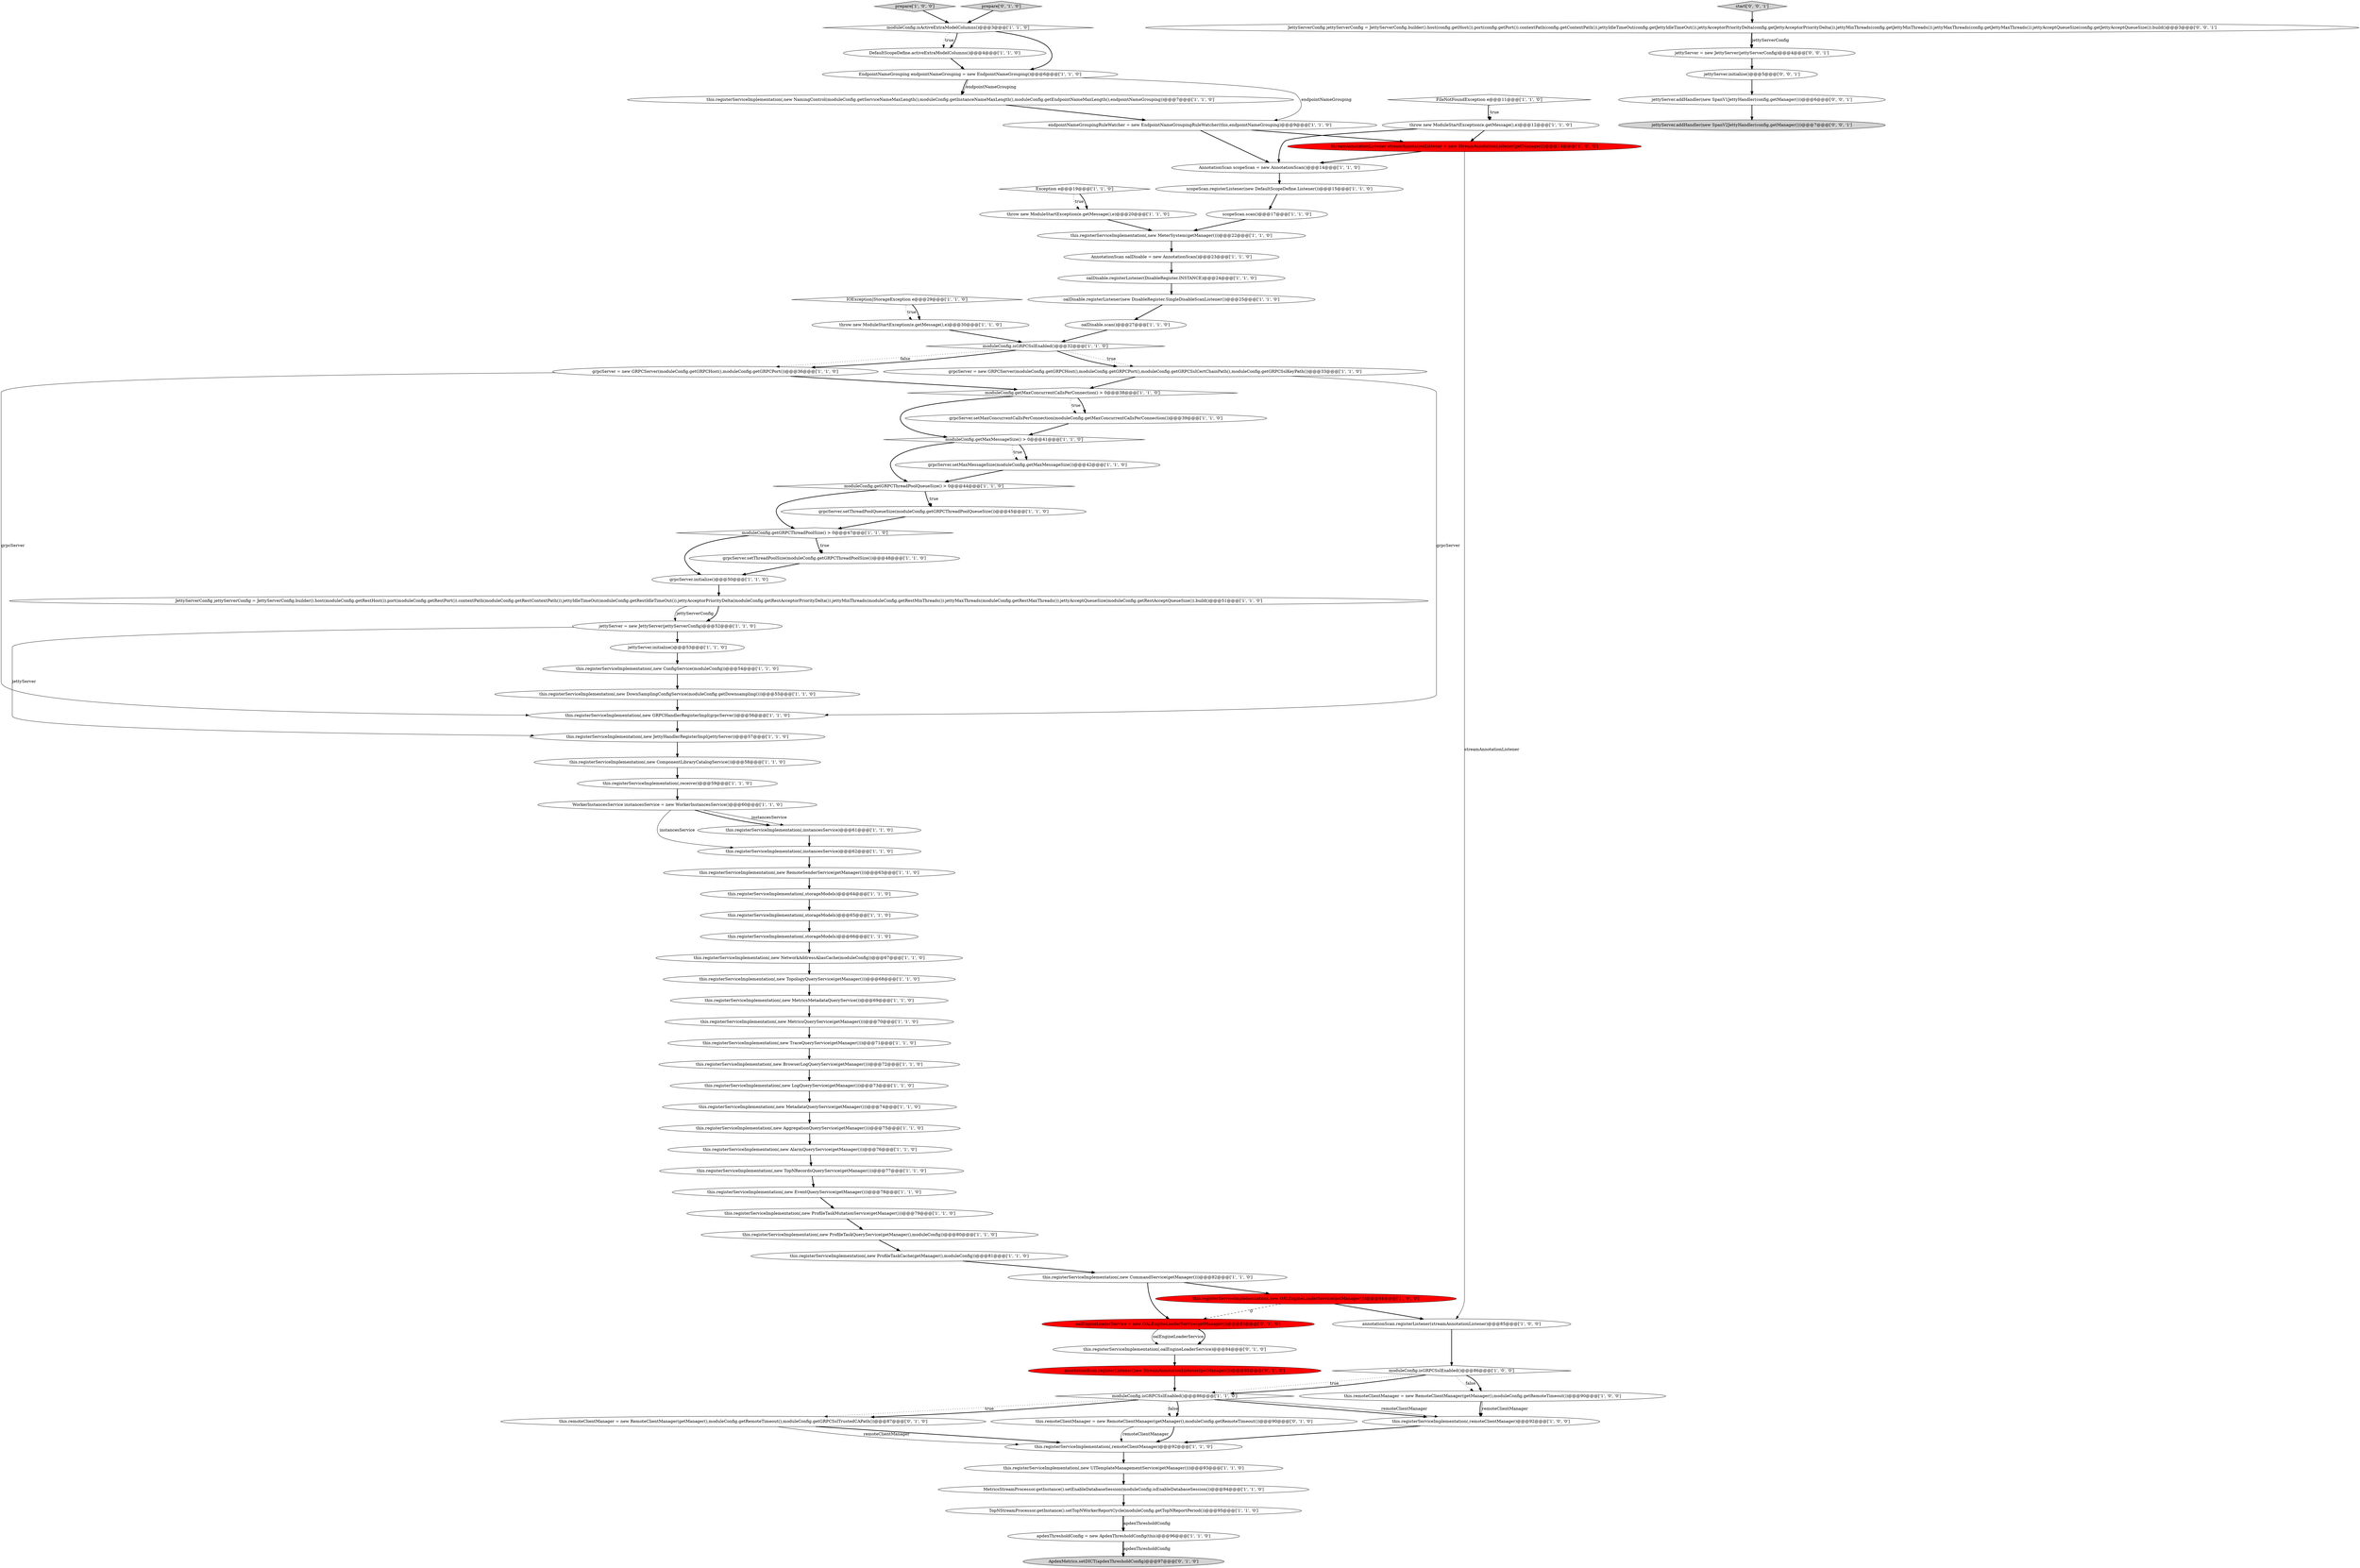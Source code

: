 digraph {
47 [style = filled, label = "this.registerServiceImplementation(,storageModels)@@@66@@@['1', '1', '0']", fillcolor = white, shape = ellipse image = "AAA0AAABBB1BBB"];
74 [style = filled, label = "moduleConfig.getMaxConcurrentCallsPerConnection() > 0@@@38@@@['1', '1', '0']", fillcolor = white, shape = diamond image = "AAA0AAABBB1BBB"];
71 [style = filled, label = "MetricsStreamProcessor.getInstance().setEnableDatabaseSession(moduleConfig.isEnableDatabaseSession())@@@94@@@['1', '1', '0']", fillcolor = white, shape = ellipse image = "AAA0AAABBB1BBB"];
43 [style = filled, label = "throw new ModuleStartException(e.getMessage(),e)@@@20@@@['1', '1', '0']", fillcolor = white, shape = ellipse image = "AAA0AAABBB1BBB"];
42 [style = filled, label = "JettyServerConfig jettyServerConfig = JettyServerConfig.builder().host(moduleConfig.getRestHost()).port(moduleConfig.getRestPort()).contextPath(moduleConfig.getRestContextPath()).jettyIdleTimeOut(moduleConfig.getRestIdleTimeOut()).jettyAcceptorPriorityDelta(moduleConfig.getRestAcceptorPriorityDelta()).jettyMinThreads(moduleConfig.getRestMinThreads()).jettyMaxThreads(moduleConfig.getRestMaxThreads()).jettyAcceptQueueSize(moduleConfig.getRestAcceptQueueSize()).build()@@@51@@@['1', '1', '0']", fillcolor = white, shape = ellipse image = "AAA0AAABBB1BBB"];
22 [style = filled, label = "grpcServer.initialize()@@@50@@@['1', '1', '0']", fillcolor = white, shape = ellipse image = "AAA0AAABBB1BBB"];
51 [style = filled, label = "prepare['1', '0', '0']", fillcolor = lightgray, shape = diamond image = "AAA0AAABBB1BBB"];
86 [style = filled, label = "jettyServer = new JettyServer(jettyServerConfig)@@@4@@@['0', '0', '1']", fillcolor = white, shape = ellipse image = "AAA0AAABBB3BBB"];
44 [style = filled, label = "moduleConfig.getGRPCThreadPoolSize() > 0@@@47@@@['1', '1', '0']", fillcolor = white, shape = diamond image = "AAA0AAABBB1BBB"];
29 [style = filled, label = "endpointNameGroupingRuleWatcher = new EndpointNameGroupingRuleWatcher(this,endpointNameGrouping)@@@9@@@['1', '1', '0']", fillcolor = white, shape = ellipse image = "AAA0AAABBB1BBB"];
39 [style = filled, label = "this.registerServiceImplementation(,remoteClientManager)@@@92@@@['1', '1', '0']", fillcolor = white, shape = ellipse image = "AAA0AAABBB1BBB"];
88 [style = filled, label = "JettyServerConfig jettyServerConfig = JettyServerConfig.builder().host(config.getHost()).port(config.getPort()).contextPath(config.getContextPath()).jettyIdleTimeOut(config.getJettyIdleTimeOut()).jettyAcceptorPriorityDelta(config.getJettyAcceptorPriorityDelta()).jettyMinThreads(config.getJettyMinThreads()).jettyMaxThreads(config.getJettyMaxThreads()).jettyAcceptQueueSize(config.getJettyAcceptQueueSize()).build()@@@3@@@['0', '0', '1']", fillcolor = white, shape = ellipse image = "AAA0AAABBB3BBB"];
52 [style = filled, label = "moduleConfig.getMaxMessageSize() > 0@@@41@@@['1', '1', '0']", fillcolor = white, shape = diamond image = "AAA0AAABBB1BBB"];
15 [style = filled, label = "this.registerServiceImplementation(,new MetadataQueryService(getManager()))@@@74@@@['1', '1', '0']", fillcolor = white, shape = ellipse image = "AAA0AAABBB1BBB"];
66 [style = filled, label = "this.registerServiceImplementation(,new BrowserLogQueryService(getManager()))@@@72@@@['1', '1', '0']", fillcolor = white, shape = ellipse image = "AAA0AAABBB1BBB"];
38 [style = filled, label = "TopNStreamProcessor.getInstance().setTopNWorkerReportCycle(moduleConfig.getTopNReportPeriod())@@@95@@@['1', '1', '0']", fillcolor = white, shape = ellipse image = "AAA0AAABBB1BBB"];
53 [style = filled, label = "Exception e@@@19@@@['1', '1', '0']", fillcolor = white, shape = diamond image = "AAA0AAABBB1BBB"];
31 [style = filled, label = "this.registerServiceImplementation(,new MeterSystem(getManager()))@@@22@@@['1', '1', '0']", fillcolor = white, shape = ellipse image = "AAA0AAABBB1BBB"];
64 [style = filled, label = "oalDisable.registerListener(DisableRegister.INSTANCE)@@@24@@@['1', '1', '0']", fillcolor = white, shape = ellipse image = "AAA0AAABBB1BBB"];
41 [style = filled, label = "DefaultScopeDefine.activeExtraModelColumns()@@@4@@@['1', '1', '0']", fillcolor = white, shape = ellipse image = "AAA0AAABBB1BBB"];
18 [style = filled, label = "moduleConfig.isGRPCSslEnabled()@@@86@@@['1', '1', '0']", fillcolor = white, shape = diamond image = "AAA0AAABBB1BBB"];
34 [style = filled, label = "this.registerServiceImplementation(,storageModels)@@@65@@@['1', '1', '0']", fillcolor = white, shape = ellipse image = "AAA0AAABBB1BBB"];
65 [style = filled, label = "FileNotFoundException e@@@11@@@['1', '1', '0']", fillcolor = white, shape = diamond image = "AAA0AAABBB1BBB"];
27 [style = filled, label = "throw new ModuleStartException(e.getMessage(),e)@@@12@@@['1', '1', '0']", fillcolor = white, shape = ellipse image = "AAA0AAABBB1BBB"];
79 [style = filled, label = "annotationScan.registerListener(new StreamAnnotationListener(getManager()))@@@85@@@['0', '1', '0']", fillcolor = red, shape = ellipse image = "AAA1AAABBB2BBB"];
11 [style = filled, label = "this.registerServiceImplementation(,receiver)@@@59@@@['1', '1', '0']", fillcolor = white, shape = ellipse image = "AAA0AAABBB1BBB"];
54 [style = filled, label = "this.registerServiceImplementation(,new AlarmQueryService(getManager()))@@@76@@@['1', '1', '0']", fillcolor = white, shape = ellipse image = "AAA0AAABBB1BBB"];
40 [style = filled, label = "this.registerServiceImplementation(,new RemoteSenderService(getManager()))@@@63@@@['1', '1', '0']", fillcolor = white, shape = ellipse image = "AAA0AAABBB1BBB"];
73 [style = filled, label = "moduleConfig.isActiveExtraModelColumns()@@@3@@@['1', '1', '0']", fillcolor = white, shape = diamond image = "AAA0AAABBB1BBB"];
2 [style = filled, label = "this.registerServiceImplementation(,new ConfigService(moduleConfig))@@@54@@@['1', '1', '0']", fillcolor = white, shape = ellipse image = "AAA0AAABBB1BBB"];
76 [style = filled, label = "this.remoteClientManager = new RemoteClientManager(getManager(),moduleConfig.getRemoteTimeout())@@@90@@@['0', '1', '0']", fillcolor = white, shape = ellipse image = "AAA0AAABBB2BBB"];
8 [style = filled, label = "this.registerServiceImplementation(,new CommandService(getManager()))@@@82@@@['1', '1', '0']", fillcolor = white, shape = ellipse image = "AAA0AAABBB1BBB"];
4 [style = filled, label = "jettyServer.initialize()@@@53@@@['1', '1', '0']", fillcolor = white, shape = ellipse image = "AAA0AAABBB1BBB"];
59 [style = filled, label = "moduleConfig.getGRPCThreadPoolQueueSize() > 0@@@44@@@['1', '1', '0']", fillcolor = white, shape = diamond image = "AAA0AAABBB1BBB"];
20 [style = filled, label = "this.registerServiceImplementation(,new NamingControl(moduleConfig.getServiceNameMaxLength(),moduleConfig.getInstanceNameMaxLength(),moduleConfig.getEndpointNameMaxLength(),endpointNameGrouping))@@@7@@@['1', '1', '0']", fillcolor = white, shape = ellipse image = "AAA0AAABBB1BBB"];
48 [style = filled, label = "this.registerServiceImplementation(,new ProfileTaskMutationService(getManager()))@@@79@@@['1', '1', '0']", fillcolor = white, shape = ellipse image = "AAA0AAABBB1BBB"];
78 [style = filled, label = "oalEngineLoaderService = new OALEngineLoaderService(getManager())@@@83@@@['0', '1', '0']", fillcolor = red, shape = ellipse image = "AAA1AAABBB2BBB"];
19 [style = filled, label = "this.registerServiceImplementation(,new OALEngineLoaderService(getManager()))@@@84@@@['1', '0', '0']", fillcolor = red, shape = ellipse image = "AAA1AAABBB1BBB"];
16 [style = filled, label = "this.registerServiceImplementation(,new ProfileTaskCache(getManager(),moduleConfig))@@@81@@@['1', '1', '0']", fillcolor = white, shape = ellipse image = "AAA0AAABBB1BBB"];
87 [style = filled, label = "jettyServer.addHandler(new SpanV2JettyHandler(config,getManager()))@@@7@@@['0', '0', '1']", fillcolor = lightgray, shape = ellipse image = "AAA0AAABBB3BBB"];
81 [style = filled, label = "prepare['0', '1', '0']", fillcolor = lightgray, shape = diamond image = "AAA0AAABBB2BBB"];
75 [style = filled, label = "this.registerServiceImplementation(,new TraceQueryService(getManager()))@@@71@@@['1', '1', '0']", fillcolor = white, shape = ellipse image = "AAA0AAABBB1BBB"];
30 [style = filled, label = "moduleConfig.isGRPCSslEnabled()@@@32@@@['1', '1', '0']", fillcolor = white, shape = diamond image = "AAA0AAABBB1BBB"];
36 [style = filled, label = "this.registerServiceImplementation(,new LogQueryService(getManager()))@@@73@@@['1', '1', '0']", fillcolor = white, shape = ellipse image = "AAA0AAABBB1BBB"];
61 [style = filled, label = "this.registerServiceImplementation(,new MetricsMetadataQueryService())@@@69@@@['1', '1', '0']", fillcolor = white, shape = ellipse image = "AAA0AAABBB1BBB"];
60 [style = filled, label = "grpcServer.setThreadPoolQueueSize(moduleConfig.getGRPCThreadPoolQueueSize())@@@45@@@['1', '1', '0']", fillcolor = white, shape = ellipse image = "AAA0AAABBB1BBB"];
58 [style = filled, label = "IOException|StorageException e@@@29@@@['1', '1', '0']", fillcolor = white, shape = diamond image = "AAA0AAABBB1BBB"];
9 [style = filled, label = "this.registerServiceImplementation(,new NetworkAddressAliasCache(moduleConfig))@@@67@@@['1', '1', '0']", fillcolor = white, shape = ellipse image = "AAA0AAABBB1BBB"];
77 [style = filled, label = "this.registerServiceImplementation(,oalEngineLoaderService)@@@84@@@['0', '1', '0']", fillcolor = white, shape = ellipse image = "AAA0AAABBB2BBB"];
12 [style = filled, label = "this.registerServiceImplementation(,new TopNRecordsQueryService(getManager()))@@@77@@@['1', '1', '0']", fillcolor = white, shape = ellipse image = "AAA0AAABBB1BBB"];
69 [style = filled, label = "WorkerInstancesService instancesService = new WorkerInstancesService()@@@60@@@['1', '1', '0']", fillcolor = white, shape = ellipse image = "AAA0AAABBB1BBB"];
84 [style = filled, label = "start['0', '0', '1']", fillcolor = lightgray, shape = diamond image = "AAA0AAABBB3BBB"];
55 [style = filled, label = "grpcServer.setMaxConcurrentCallsPerConnection(moduleConfig.getMaxConcurrentCallsPerConnection())@@@39@@@['1', '1', '0']", fillcolor = white, shape = ellipse image = "AAA0AAABBB1BBB"];
37 [style = filled, label = "this.registerServiceImplementation(,remoteClientManager)@@@92@@@['1', '0', '0']", fillcolor = white, shape = ellipse image = "AAA0AAABBB1BBB"];
72 [style = filled, label = "jettyServer = new JettyServer(jettyServerConfig)@@@52@@@['1', '1', '0']", fillcolor = white, shape = ellipse image = "AAA0AAABBB1BBB"];
45 [style = filled, label = "grpcServer = new GRPCServer(moduleConfig.getGRPCHost(),moduleConfig.getGRPCPort())@@@36@@@['1', '1', '0']", fillcolor = white, shape = ellipse image = "AAA0AAABBB1BBB"];
5 [style = filled, label = "this.registerServiceImplementation(,new DownSamplingConfigService(moduleConfig.getDownsampling()))@@@55@@@['1', '1', '0']", fillcolor = white, shape = ellipse image = "AAA0AAABBB1BBB"];
17 [style = filled, label = "grpcServer = new GRPCServer(moduleConfig.getGRPCHost(),moduleConfig.getGRPCPort(),moduleConfig.getGRPCSslCertChainPath(),moduleConfig.getGRPCSslKeyPath())@@@33@@@['1', '1', '0']", fillcolor = white, shape = ellipse image = "AAA0AAABBB1BBB"];
10 [style = filled, label = "throw new ModuleStartException(e.getMessage(),e)@@@30@@@['1', '1', '0']", fillcolor = white, shape = ellipse image = "AAA0AAABBB1BBB"];
57 [style = filled, label = "this.registerServiceImplementation(,storageModels)@@@64@@@['1', '1', '0']", fillcolor = white, shape = ellipse image = "AAA0AAABBB1BBB"];
70 [style = filled, label = "moduleConfig.isGRPCSslEnabled()@@@86@@@['1', '0', '0']", fillcolor = white, shape = diamond image = "AAA0AAABBB1BBB"];
1 [style = filled, label = "AnnotationScan oalDisable = new AnnotationScan()@@@23@@@['1', '1', '0']", fillcolor = white, shape = ellipse image = "AAA0AAABBB1BBB"];
26 [style = filled, label = "this.registerServiceImplementation(,instancesService)@@@61@@@['1', '1', '0']", fillcolor = white, shape = ellipse image = "AAA0AAABBB1BBB"];
0 [style = filled, label = "this.registerServiceImplementation(,new GRPCHandlerRegisterImpl(grpcServer))@@@56@@@['1', '1', '0']", fillcolor = white, shape = ellipse image = "AAA0AAABBB1BBB"];
14 [style = filled, label = "this.registerServiceImplementation(,new EventQueryService(getManager()))@@@78@@@['1', '1', '0']", fillcolor = white, shape = ellipse image = "AAA0AAABBB1BBB"];
67 [style = filled, label = "this.registerServiceImplementation(,instancesService)@@@62@@@['1', '1', '0']", fillcolor = white, shape = ellipse image = "AAA0AAABBB1BBB"];
25 [style = filled, label = "this.registerServiceImplementation(,new MetricsQueryService(getManager()))@@@70@@@['1', '1', '0']", fillcolor = white, shape = ellipse image = "AAA0AAABBB1BBB"];
21 [style = filled, label = "grpcServer.setMaxMessageSize(moduleConfig.getMaxMessageSize())@@@42@@@['1', '1', '0']", fillcolor = white, shape = ellipse image = "AAA0AAABBB1BBB"];
32 [style = filled, label = "EndpointNameGrouping endpointNameGrouping = new EndpointNameGrouping()@@@6@@@['1', '1', '0']", fillcolor = white, shape = ellipse image = "AAA0AAABBB1BBB"];
63 [style = filled, label = "this.registerServiceImplementation(,new AggregationQueryService(getManager()))@@@75@@@['1', '1', '0']", fillcolor = white, shape = ellipse image = "AAA0AAABBB1BBB"];
85 [style = filled, label = "jettyServer.initialize()@@@5@@@['0', '0', '1']", fillcolor = white, shape = ellipse image = "AAA0AAABBB3BBB"];
56 [style = filled, label = "grpcServer.setThreadPoolSize(moduleConfig.getGRPCThreadPoolSize())@@@48@@@['1', '1', '0']", fillcolor = white, shape = ellipse image = "AAA0AAABBB1BBB"];
28 [style = filled, label = "this.registerServiceImplementation(,new JettyHandlerRegisterImpl(jettyServer))@@@57@@@['1', '1', '0']", fillcolor = white, shape = ellipse image = "AAA0AAABBB1BBB"];
50 [style = filled, label = "oalDisable.registerListener(new DisableRegister.SingleDisableScanListener())@@@25@@@['1', '1', '0']", fillcolor = white, shape = ellipse image = "AAA0AAABBB1BBB"];
33 [style = filled, label = "AnnotationScan scopeScan = new AnnotationScan()@@@14@@@['1', '1', '0']", fillcolor = white, shape = ellipse image = "AAA0AAABBB1BBB"];
68 [style = filled, label = "this.registerServiceImplementation(,new ComponentLibraryCatalogService())@@@58@@@['1', '1', '0']", fillcolor = white, shape = ellipse image = "AAA0AAABBB1BBB"];
82 [style = filled, label = "ApdexMetrics.setDICT(apdexThresholdConfig)@@@97@@@['0', '1', '0']", fillcolor = lightgray, shape = ellipse image = "AAA0AAABBB2BBB"];
6 [style = filled, label = "this.registerServiceImplementation(,new ProfileTaskQueryService(getManager(),moduleConfig))@@@80@@@['1', '1', '0']", fillcolor = white, shape = ellipse image = "AAA0AAABBB1BBB"];
83 [style = filled, label = "jettyServer.addHandler(new SpanV1JettyHandler(config,getManager()))@@@6@@@['0', '0', '1']", fillcolor = white, shape = ellipse image = "AAA0AAABBB3BBB"];
23 [style = filled, label = "annotationScan.registerListener(streamAnnotationListener)@@@85@@@['1', '0', '0']", fillcolor = white, shape = ellipse image = "AAA0AAABBB1BBB"];
35 [style = filled, label = "this.remoteClientManager = new RemoteClientManager(getManager(),moduleConfig.getRemoteTimeout())@@@90@@@['1', '0', '0']", fillcolor = white, shape = ellipse image = "AAA0AAABBB1BBB"];
7 [style = filled, label = "StreamAnnotationListener streamAnnotationListener = new StreamAnnotationListener(getManager())@@@14@@@['1', '0', '0']", fillcolor = red, shape = ellipse image = "AAA1AAABBB1BBB"];
24 [style = filled, label = "oalDisable.scan()@@@27@@@['1', '1', '0']", fillcolor = white, shape = ellipse image = "AAA0AAABBB1BBB"];
62 [style = filled, label = "this.registerServiceImplementation(,new TopologyQueryService(getManager()))@@@68@@@['1', '1', '0']", fillcolor = white, shape = ellipse image = "AAA0AAABBB1BBB"];
13 [style = filled, label = "scopeScan.registerListener(new DefaultScopeDefine.Listener())@@@15@@@['1', '1', '0']", fillcolor = white, shape = ellipse image = "AAA0AAABBB1BBB"];
80 [style = filled, label = "this.remoteClientManager = new RemoteClientManager(getManager(),moduleConfig.getRemoteTimeout(),moduleConfig.getGRPCSslTrustedCAPath())@@@87@@@['0', '1', '0']", fillcolor = white, shape = ellipse image = "AAA0AAABBB2BBB"];
49 [style = filled, label = "apdexThresholdConfig = new ApdexThresholdConfig(this)@@@96@@@['1', '1', '0']", fillcolor = white, shape = ellipse image = "AAA0AAABBB1BBB"];
3 [style = filled, label = "this.registerServiceImplementation(,new UITemplateManagementService(getManager()))@@@93@@@['1', '1', '0']", fillcolor = white, shape = ellipse image = "AAA0AAABBB1BBB"];
46 [style = filled, label = "scopeScan.scan()@@@17@@@['1', '1', '0']", fillcolor = white, shape = ellipse image = "AAA0AAABBB1BBB"];
47->9 [style = bold, label=""];
88->86 [style = bold, label=""];
70->35 [style = dotted, label="false"];
81->73 [style = bold, label=""];
62->61 [style = bold, label=""];
11->69 [style = bold, label=""];
46->31 [style = bold, label=""];
31->1 [style = bold, label=""];
52->59 [style = bold, label=""];
72->4 [style = bold, label=""];
58->10 [style = dotted, label="true"];
71->38 [style = bold, label=""];
57->34 [style = bold, label=""];
24->30 [style = bold, label=""];
84->88 [style = bold, label=""];
61->25 [style = bold, label=""];
38->49 [style = bold, label=""];
5->0 [style = bold, label=""];
35->37 [style = bold, label=""];
27->7 [style = bold, label=""];
70->35 [style = bold, label=""];
66->36 [style = bold, label=""];
13->46 [style = bold, label=""];
69->26 [style = bold, label=""];
25->75 [style = bold, label=""];
79->18 [style = bold, label=""];
69->67 [style = solid, label="instancesService"];
27->33 [style = bold, label=""];
53->43 [style = dotted, label="true"];
45->74 [style = bold, label=""];
80->39 [style = bold, label=""];
52->21 [style = bold, label=""];
32->20 [style = bold, label=""];
68->11 [style = bold, label=""];
14->48 [style = bold, label=""];
59->60 [style = dotted, label="true"];
17->0 [style = solid, label="grpcServer"];
26->67 [style = bold, label=""];
41->32 [style = bold, label=""];
44->56 [style = dotted, label="true"];
59->60 [style = bold, label=""];
52->21 [style = dotted, label="true"];
63->54 [style = bold, label=""];
54->12 [style = bold, label=""];
34->47 [style = bold, label=""];
72->28 [style = solid, label="jettyServer"];
21->59 [style = bold, label=""];
4->2 [style = bold, label=""];
42->72 [style = bold, label=""];
49->82 [style = bold, label=""];
32->20 [style = solid, label="endpointNameGrouping"];
33->13 [style = bold, label=""];
7->33 [style = bold, label=""];
73->41 [style = dotted, label="true"];
18->80 [style = dotted, label="true"];
65->27 [style = bold, label=""];
49->82 [style = solid, label="apdexThresholdConfig"];
75->66 [style = bold, label=""];
3->71 [style = bold, label=""];
12->14 [style = bold, label=""];
51->73 [style = bold, label=""];
23->70 [style = bold, label=""];
44->22 [style = bold, label=""];
59->44 [style = bold, label=""];
53->43 [style = bold, label=""];
18->76 [style = dotted, label="false"];
22->42 [style = bold, label=""];
60->44 [style = bold, label=""];
18->37 [style = bold, label=""];
70->18 [style = dotted, label="true"];
44->56 [style = bold, label=""];
30->17 [style = bold, label=""];
67->40 [style = bold, label=""];
16->8 [style = bold, label=""];
7->23 [style = solid, label="streamAnnotationListener"];
35->37 [style = solid, label="remoteClientManager"];
73->41 [style = bold, label=""];
48->6 [style = bold, label=""];
73->32 [style = bold, label=""];
45->0 [style = solid, label="grpcServer"];
17->74 [style = bold, label=""];
38->49 [style = solid, label="apdexThresholdConfig"];
18->37 [style = solid, label="remoteClientManager"];
65->27 [style = dotted, label="true"];
58->10 [style = bold, label=""];
8->78 [style = bold, label=""];
30->45 [style = dotted, label="false"];
76->39 [style = bold, label=""];
88->86 [style = solid, label="jettyServerConfig"];
32->29 [style = solid, label="endpointNameGrouping"];
18->80 [style = bold, label=""];
78->77 [style = solid, label="oalEngineLoaderService"];
30->17 [style = dotted, label="true"];
55->52 [style = bold, label=""];
76->39 [style = solid, label="remoteClientManager"];
85->83 [style = bold, label=""];
10->30 [style = bold, label=""];
37->39 [style = bold, label=""];
50->24 [style = bold, label=""];
2->5 [style = bold, label=""];
43->31 [style = bold, label=""];
20->29 [style = bold, label=""];
74->52 [style = bold, label=""];
74->55 [style = bold, label=""];
8->19 [style = bold, label=""];
19->78 [style = dashed, label="0"];
36->15 [style = bold, label=""];
28->68 [style = bold, label=""];
39->3 [style = bold, label=""];
9->62 [style = bold, label=""];
74->55 [style = dotted, label="true"];
40->57 [style = bold, label=""];
77->79 [style = bold, label=""];
18->76 [style = bold, label=""];
78->77 [style = bold, label=""];
29->33 [style = bold, label=""];
86->85 [style = bold, label=""];
6->16 [style = bold, label=""];
69->26 [style = solid, label="instancesService"];
19->23 [style = bold, label=""];
80->39 [style = solid, label="remoteClientManager"];
56->22 [style = bold, label=""];
29->7 [style = bold, label=""];
42->72 [style = solid, label="jettyServerConfig"];
64->50 [style = bold, label=""];
70->18 [style = bold, label=""];
15->63 [style = bold, label=""];
1->64 [style = bold, label=""];
83->87 [style = bold, label=""];
0->28 [style = bold, label=""];
30->45 [style = bold, label=""];
}
